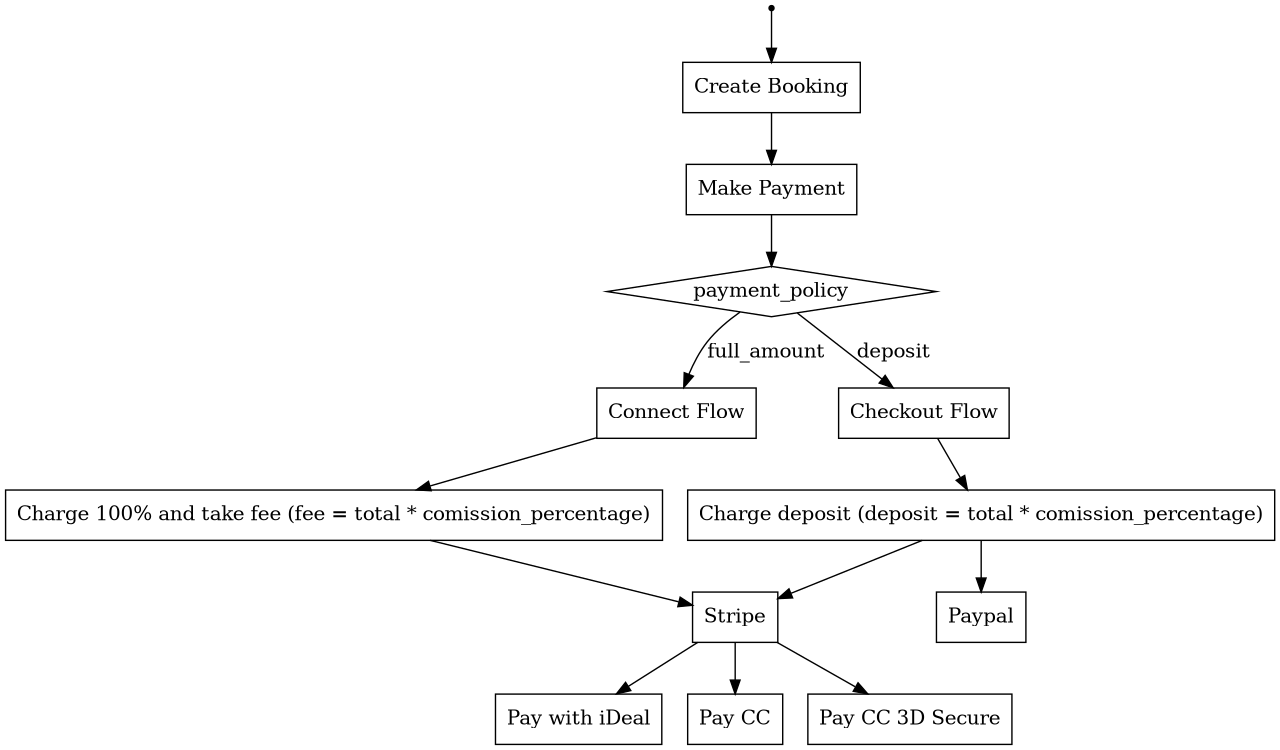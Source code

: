digraph payments {
    size="10,5"

    node [shape = point ]; qi
    node [shape = rectangle];
    payment_policy [shape="diamond", style=""];

    qi -> "Create Booking";
    "Create Booking" -> "Make Payment";
    "Make Payment" -> payment_policy;
    payment_policy  -> "Connect Flow"  [ label = "full_amount" ];
    payment_policy  -> "Checkout Flow"  [ label = "deposit" ];
    "Connect Flow" -> "Charge 100% and take fee (fee = total * comission_percentage)" -> "Stripe";
    "Checkout Flow" -> "Charge deposit (deposit = total * comission_percentage)"
    "Charge deposit (deposit = total * comission_percentage)" -> "Stripe"
    "Charge deposit (deposit = total * comission_percentage)" -> "Paypal"

    "Stripe" -> "Pay with iDeal";
    "Stripe" -> "Pay CC";
    "Stripe" -> "Pay CC 3D Secure";
}